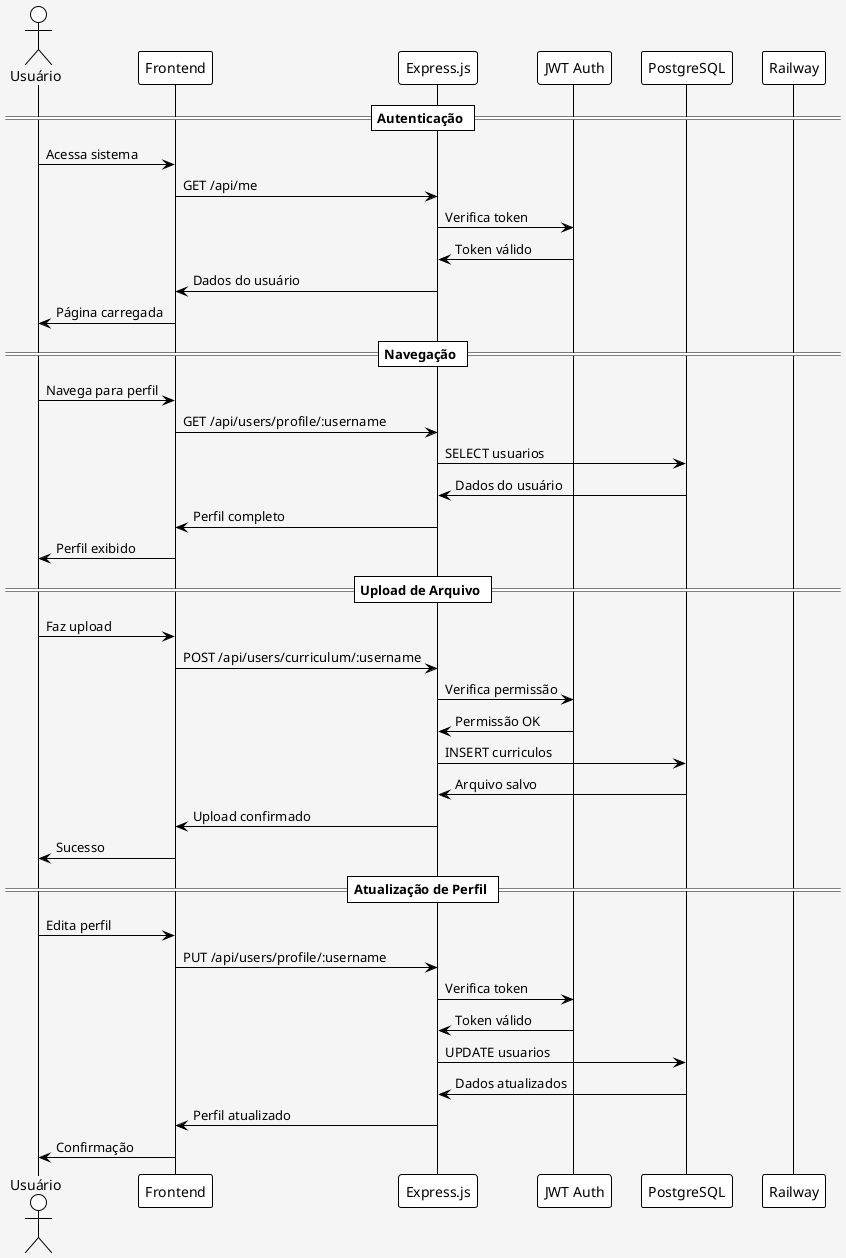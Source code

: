 @startuml fluxo-dados
!theme plain
skinparam backgroundColor #f5f5f5

actor "Usuário" as USER
participant "Frontend" as FE
participant "Express.js" as API
participant "JWT Auth" as AUTH
participant "PostgreSQL" as DB
participant "Railway" as INFRA

== Autenticação ==
USER -> FE: Acessa sistema
FE -> API: GET /api/me
API -> AUTH: Verifica token
AUTH -> API: Token válido
API -> FE: Dados do usuário
FE -> USER: Página carregada

== Navegação ==
USER -> FE: Navega para perfil
FE -> API: GET /api/users/profile/:username
API -> DB: SELECT usuarios
DB -> API: Dados do usuário
API -> FE: Perfil completo
FE -> USER: Perfil exibido

== Upload de Arquivo ==
USER -> FE: Faz upload
FE -> API: POST /api/users/curriculum/:username
API -> AUTH: Verifica permissão
AUTH -> API: Permissão OK
API -> DB: INSERT curriculos
DB -> API: Arquivo salvo
API -> FE: Upload confirmado
FE -> USER: Sucesso

== Atualização de Perfil ==
USER -> FE: Edita perfil
FE -> API: PUT /api/users/profile/:username
API -> AUTH: Verifica token
AUTH -> API: Token válido
API -> DB: UPDATE usuarios
DB -> API: Dados atualizados
API -> FE: Perfil atualizado
FE -> USER: Confirmação

@enduml 